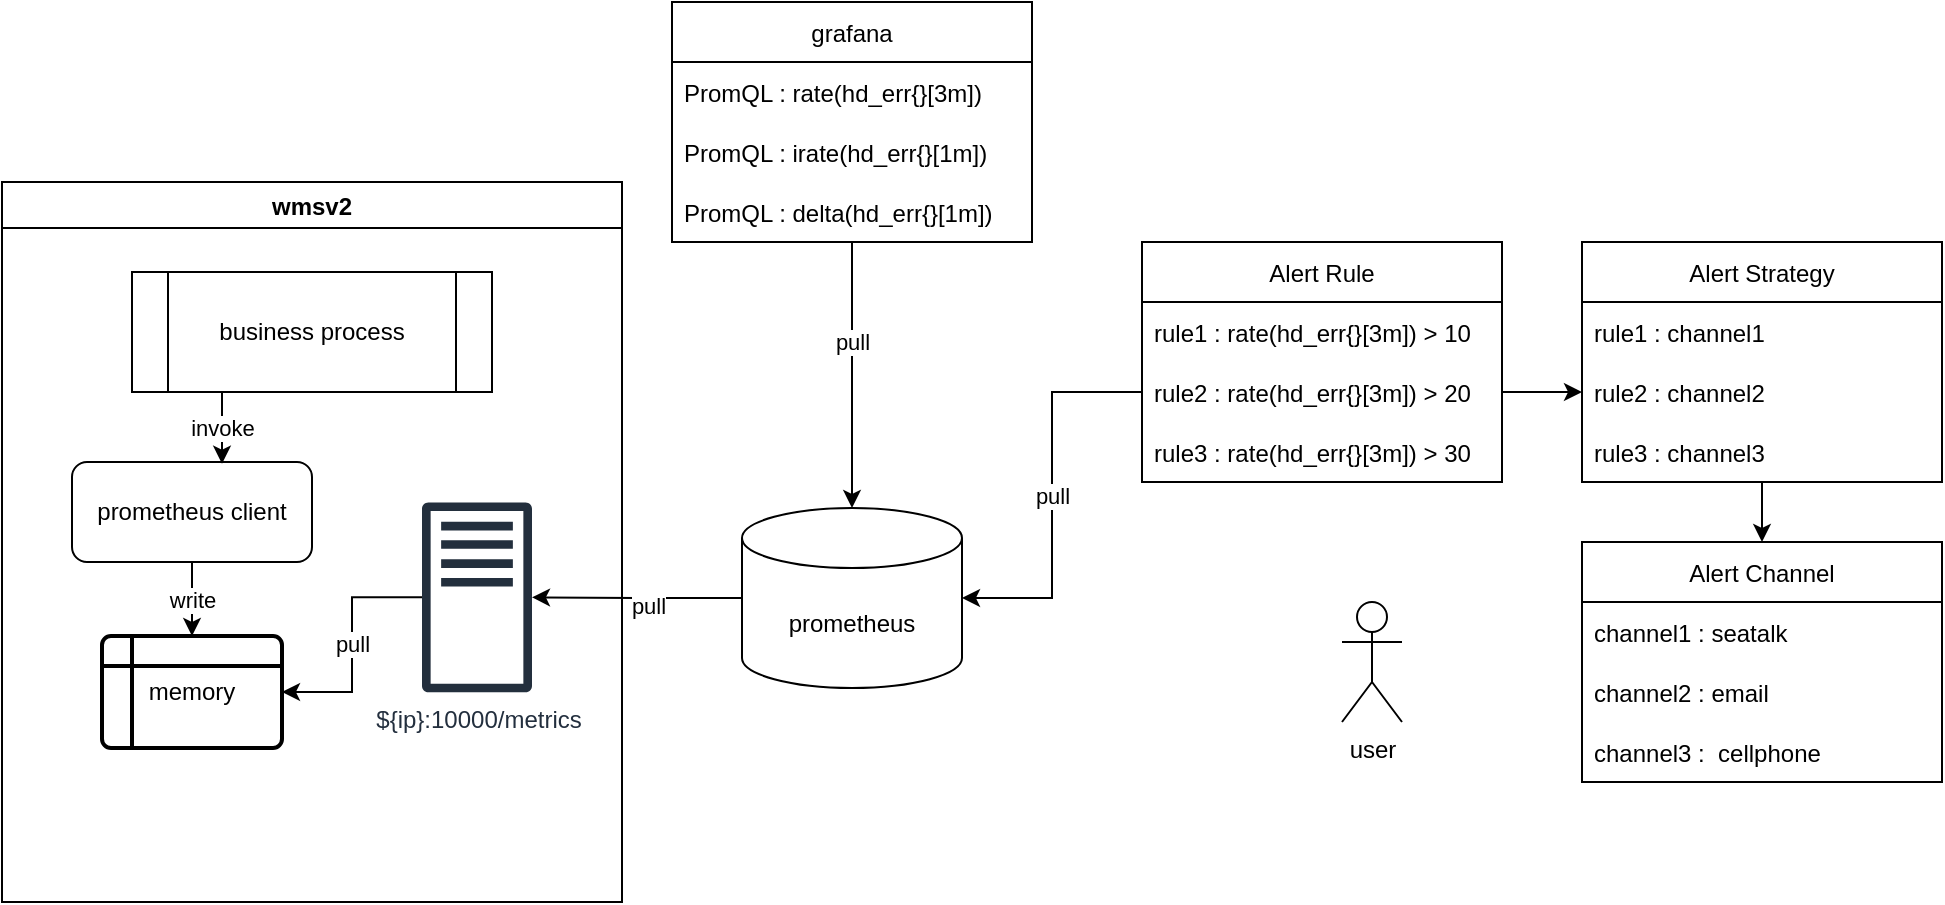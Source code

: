<mxfile version="18.0.6" type="github">
  <diagram id="Mse-EaMbm8qqgBgw2Oga" name="Page-1">
    <mxGraphModel dx="1426" dy="794" grid="1" gridSize="10" guides="1" tooltips="1" connect="1" arrows="1" fold="1" page="1" pageScale="1" pageWidth="1169" pageHeight="827" math="0" shadow="0">
      <root>
        <mxCell id="0" />
        <mxCell id="1" parent="0" />
        <mxCell id="zIQsstq7fWYLSC2sCHk6-12" style="edgeStyle=orthogonalEdgeStyle;rounded=0;orthogonalLoop=1;jettySize=auto;html=1;" edge="1" parent="1" source="zIQsstq7fWYLSC2sCHk6-1" target="zIQsstq7fWYLSC2sCHk6-5">
          <mxGeometry relative="1" as="geometry" />
        </mxCell>
        <mxCell id="zIQsstq7fWYLSC2sCHk6-13" value="pull" style="edgeLabel;html=1;align=center;verticalAlign=middle;resizable=0;points=[];" vertex="1" connectable="0" parent="zIQsstq7fWYLSC2sCHk6-12">
          <mxGeometry x="-0.111" y="3" relative="1" as="geometry">
            <mxPoint y="1" as="offset" />
          </mxGeometry>
        </mxCell>
        <mxCell id="zIQsstq7fWYLSC2sCHk6-1" value="prometheus" style="shape=cylinder3;whiteSpace=wrap;html=1;boundedLbl=1;backgroundOutline=1;size=15;" vertex="1" parent="1">
          <mxGeometry x="450" y="493" width="110" height="90" as="geometry" />
        </mxCell>
        <mxCell id="zIQsstq7fWYLSC2sCHk6-3" value="wmsv2" style="swimlane;" vertex="1" parent="1">
          <mxGeometry x="80" y="330" width="310" height="360" as="geometry" />
        </mxCell>
        <mxCell id="zIQsstq7fWYLSC2sCHk6-4" value="memory" style="shape=internalStorage;whiteSpace=wrap;html=1;dx=15;dy=15;rounded=1;arcSize=8;strokeWidth=2;" vertex="1" parent="zIQsstq7fWYLSC2sCHk6-3">
          <mxGeometry x="50" y="227" width="90" height="56" as="geometry" />
        </mxCell>
        <mxCell id="zIQsstq7fWYLSC2sCHk6-11" value="pull" style="edgeStyle=orthogonalEdgeStyle;rounded=0;orthogonalLoop=1;jettySize=auto;html=1;" edge="1" parent="zIQsstq7fWYLSC2sCHk6-3" source="zIQsstq7fWYLSC2sCHk6-5" target="zIQsstq7fWYLSC2sCHk6-4">
          <mxGeometry relative="1" as="geometry" />
        </mxCell>
        <mxCell id="zIQsstq7fWYLSC2sCHk6-5" value="${ip}:10000/metrics" style="sketch=0;outlineConnect=0;fontColor=#232F3E;gradientColor=none;fillColor=#232F3D;strokeColor=none;dashed=0;verticalLabelPosition=bottom;verticalAlign=top;align=center;html=1;fontSize=12;fontStyle=0;aspect=fixed;pointerEvents=1;shape=mxgraph.aws4.traditional_server;" vertex="1" parent="zIQsstq7fWYLSC2sCHk6-3">
          <mxGeometry x="210" y="160" width="55" height="95.33" as="geometry" />
        </mxCell>
        <mxCell id="zIQsstq7fWYLSC2sCHk6-9" value="write" style="edgeStyle=orthogonalEdgeStyle;rounded=0;orthogonalLoop=1;jettySize=auto;html=1;exitX=0.5;exitY=1;exitDx=0;exitDy=0;entryX=0.5;entryY=0;entryDx=0;entryDy=0;" edge="1" parent="zIQsstq7fWYLSC2sCHk6-3" source="zIQsstq7fWYLSC2sCHk6-6" target="zIQsstq7fWYLSC2sCHk6-4">
          <mxGeometry relative="1" as="geometry" />
        </mxCell>
        <mxCell id="zIQsstq7fWYLSC2sCHk6-6" value="prometheus client" style="rounded=1;whiteSpace=wrap;html=1;" vertex="1" parent="zIQsstq7fWYLSC2sCHk6-3">
          <mxGeometry x="35" y="140" width="120" height="50" as="geometry" />
        </mxCell>
        <mxCell id="zIQsstq7fWYLSC2sCHk6-8" value="invoke" style="edgeStyle=orthogonalEdgeStyle;rounded=0;orthogonalLoop=1;jettySize=auto;html=1;exitX=0.25;exitY=1;exitDx=0;exitDy=0;entryX=0.625;entryY=0.017;entryDx=0;entryDy=0;entryPerimeter=0;" edge="1" parent="zIQsstq7fWYLSC2sCHk6-3" source="zIQsstq7fWYLSC2sCHk6-7" target="zIQsstq7fWYLSC2sCHk6-6">
          <mxGeometry relative="1" as="geometry" />
        </mxCell>
        <mxCell id="zIQsstq7fWYLSC2sCHk6-7" value="business process" style="shape=process;whiteSpace=wrap;html=1;backgroundOutline=1;" vertex="1" parent="zIQsstq7fWYLSC2sCHk6-3">
          <mxGeometry x="65" y="45" width="180" height="60" as="geometry" />
        </mxCell>
        <mxCell id="zIQsstq7fWYLSC2sCHk6-43" style="edgeStyle=orthogonalEdgeStyle;rounded=0;orthogonalLoop=1;jettySize=auto;html=1;entryX=0.5;entryY=0;entryDx=0;entryDy=0;entryPerimeter=0;" edge="1" parent="1" source="zIQsstq7fWYLSC2sCHk6-16" target="zIQsstq7fWYLSC2sCHk6-1">
          <mxGeometry relative="1" as="geometry" />
        </mxCell>
        <mxCell id="zIQsstq7fWYLSC2sCHk6-44" value="pull" style="edgeLabel;html=1;align=center;verticalAlign=middle;resizable=0;points=[];" vertex="1" connectable="0" parent="zIQsstq7fWYLSC2sCHk6-43">
          <mxGeometry x="-0.248" relative="1" as="geometry">
            <mxPoint as="offset" />
          </mxGeometry>
        </mxCell>
        <mxCell id="zIQsstq7fWYLSC2sCHk6-16" value="grafana" style="swimlane;fontStyle=0;childLayout=stackLayout;horizontal=1;startSize=30;horizontalStack=0;resizeParent=1;resizeParentMax=0;resizeLast=0;collapsible=1;marginBottom=0;" vertex="1" parent="1">
          <mxGeometry x="415" y="240" width="180" height="120" as="geometry" />
        </mxCell>
        <mxCell id="zIQsstq7fWYLSC2sCHk6-17" value="PromQL : rate(hd_err{}[3m])" style="text;strokeColor=none;fillColor=none;align=left;verticalAlign=middle;spacingLeft=4;spacingRight=4;overflow=hidden;points=[[0,0.5],[1,0.5]];portConstraint=eastwest;rotatable=0;" vertex="1" parent="zIQsstq7fWYLSC2sCHk6-16">
          <mxGeometry y="30" width="180" height="30" as="geometry" />
        </mxCell>
        <mxCell id="zIQsstq7fWYLSC2sCHk6-18" value="PromQL : irate(hd_err{}[1m])" style="text;strokeColor=none;fillColor=none;align=left;verticalAlign=middle;spacingLeft=4;spacingRight=4;overflow=hidden;points=[[0,0.5],[1,0.5]];portConstraint=eastwest;rotatable=0;" vertex="1" parent="zIQsstq7fWYLSC2sCHk6-16">
          <mxGeometry y="60" width="180" height="30" as="geometry" />
        </mxCell>
        <mxCell id="zIQsstq7fWYLSC2sCHk6-19" value="PromQL : delta(hd_err{}[1m])" style="text;strokeColor=none;fillColor=none;align=left;verticalAlign=middle;spacingLeft=4;spacingRight=4;overflow=hidden;points=[[0,0.5],[1,0.5]];portConstraint=eastwest;rotatable=0;" vertex="1" parent="zIQsstq7fWYLSC2sCHk6-16">
          <mxGeometry y="90" width="180" height="30" as="geometry" />
        </mxCell>
        <mxCell id="zIQsstq7fWYLSC2sCHk6-25" value="Alert Rule" style="swimlane;fontStyle=0;childLayout=stackLayout;horizontal=1;startSize=30;horizontalStack=0;resizeParent=1;resizeParentMax=0;resizeLast=0;collapsible=1;marginBottom=0;" vertex="1" parent="1">
          <mxGeometry x="650" y="360" width="180" height="120" as="geometry" />
        </mxCell>
        <mxCell id="zIQsstq7fWYLSC2sCHk6-26" value="rule1 : rate(hd_err{}[3m]) &gt; 10" style="text;strokeColor=none;fillColor=none;align=left;verticalAlign=middle;spacingLeft=4;spacingRight=4;overflow=hidden;points=[[0,0.5],[1,0.5]];portConstraint=eastwest;rotatable=0;" vertex="1" parent="zIQsstq7fWYLSC2sCHk6-25">
          <mxGeometry y="30" width="180" height="30" as="geometry" />
        </mxCell>
        <mxCell id="zIQsstq7fWYLSC2sCHk6-27" value="rule2 : rate(hd_err{}[3m]) &gt; 20" style="text;strokeColor=none;fillColor=none;align=left;verticalAlign=middle;spacingLeft=4;spacingRight=4;overflow=hidden;points=[[0,0.5],[1,0.5]];portConstraint=eastwest;rotatable=0;" vertex="1" parent="zIQsstq7fWYLSC2sCHk6-25">
          <mxGeometry y="60" width="180" height="30" as="geometry" />
        </mxCell>
        <mxCell id="zIQsstq7fWYLSC2sCHk6-28" value="rule3 : rate(hd_err{}[3m]) &gt; 30" style="text;strokeColor=none;fillColor=none;align=left;verticalAlign=middle;spacingLeft=4;spacingRight=4;overflow=hidden;points=[[0,0.5],[1,0.5]];portConstraint=eastwest;rotatable=0;" vertex="1" parent="zIQsstq7fWYLSC2sCHk6-25">
          <mxGeometry y="90" width="180" height="30" as="geometry" />
        </mxCell>
        <mxCell id="zIQsstq7fWYLSC2sCHk6-46" style="edgeStyle=orthogonalEdgeStyle;rounded=0;orthogonalLoop=1;jettySize=auto;html=1;entryX=0.5;entryY=0;entryDx=0;entryDy=0;" edge="1" parent="1" source="zIQsstq7fWYLSC2sCHk6-29" target="zIQsstq7fWYLSC2sCHk6-33">
          <mxGeometry relative="1" as="geometry" />
        </mxCell>
        <mxCell id="zIQsstq7fWYLSC2sCHk6-29" value="Alert Strategy" style="swimlane;fontStyle=0;childLayout=stackLayout;horizontal=1;startSize=30;horizontalStack=0;resizeParent=1;resizeParentMax=0;resizeLast=0;collapsible=1;marginBottom=0;" vertex="1" parent="1">
          <mxGeometry x="870" y="360" width="180" height="120" as="geometry" />
        </mxCell>
        <mxCell id="zIQsstq7fWYLSC2sCHk6-30" value="rule1 : channel1" style="text;strokeColor=none;fillColor=none;align=left;verticalAlign=middle;spacingLeft=4;spacingRight=4;overflow=hidden;points=[[0,0.5],[1,0.5]];portConstraint=eastwest;rotatable=0;" vertex="1" parent="zIQsstq7fWYLSC2sCHk6-29">
          <mxGeometry y="30" width="180" height="30" as="geometry" />
        </mxCell>
        <mxCell id="zIQsstq7fWYLSC2sCHk6-31" value="rule2 : channel2" style="text;strokeColor=none;fillColor=none;align=left;verticalAlign=middle;spacingLeft=4;spacingRight=4;overflow=hidden;points=[[0,0.5],[1,0.5]];portConstraint=eastwest;rotatable=0;" vertex="1" parent="zIQsstq7fWYLSC2sCHk6-29">
          <mxGeometry y="60" width="180" height="30" as="geometry" />
        </mxCell>
        <mxCell id="zIQsstq7fWYLSC2sCHk6-32" value="rule3 : channel3" style="text;strokeColor=none;fillColor=none;align=left;verticalAlign=middle;spacingLeft=4;spacingRight=4;overflow=hidden;points=[[0,0.5],[1,0.5]];portConstraint=eastwest;rotatable=0;" vertex="1" parent="zIQsstq7fWYLSC2sCHk6-29">
          <mxGeometry y="90" width="180" height="30" as="geometry" />
        </mxCell>
        <mxCell id="zIQsstq7fWYLSC2sCHk6-33" value="Alert Channel" style="swimlane;fontStyle=0;childLayout=stackLayout;horizontal=1;startSize=30;horizontalStack=0;resizeParent=1;resizeParentMax=0;resizeLast=0;collapsible=1;marginBottom=0;" vertex="1" parent="1">
          <mxGeometry x="870" y="510" width="180" height="120" as="geometry" />
        </mxCell>
        <mxCell id="zIQsstq7fWYLSC2sCHk6-34" value="channel1 : seatalk" style="text;strokeColor=none;fillColor=none;align=left;verticalAlign=middle;spacingLeft=4;spacingRight=4;overflow=hidden;points=[[0,0.5],[1,0.5]];portConstraint=eastwest;rotatable=0;" vertex="1" parent="zIQsstq7fWYLSC2sCHk6-33">
          <mxGeometry y="30" width="180" height="30" as="geometry" />
        </mxCell>
        <mxCell id="zIQsstq7fWYLSC2sCHk6-35" value="channel2 : email" style="text;strokeColor=none;fillColor=none;align=left;verticalAlign=middle;spacingLeft=4;spacingRight=4;overflow=hidden;points=[[0,0.5],[1,0.5]];portConstraint=eastwest;rotatable=0;" vertex="1" parent="zIQsstq7fWYLSC2sCHk6-33">
          <mxGeometry y="60" width="180" height="30" as="geometry" />
        </mxCell>
        <mxCell id="zIQsstq7fWYLSC2sCHk6-36" value="channel3 :  cellphone" style="text;strokeColor=none;fillColor=none;align=left;verticalAlign=middle;spacingLeft=4;spacingRight=4;overflow=hidden;points=[[0,0.5],[1,0.5]];portConstraint=eastwest;rotatable=0;" vertex="1" parent="zIQsstq7fWYLSC2sCHk6-33">
          <mxGeometry y="90" width="180" height="30" as="geometry" />
        </mxCell>
        <mxCell id="zIQsstq7fWYLSC2sCHk6-41" value="pull" style="edgeStyle=orthogonalEdgeStyle;rounded=0;orthogonalLoop=1;jettySize=auto;html=1;exitX=0;exitY=0.5;exitDx=0;exitDy=0;entryX=1;entryY=0.5;entryDx=0;entryDy=0;entryPerimeter=0;" edge="1" parent="1" source="zIQsstq7fWYLSC2sCHk6-27" target="zIQsstq7fWYLSC2sCHk6-1">
          <mxGeometry relative="1" as="geometry" />
        </mxCell>
        <mxCell id="zIQsstq7fWYLSC2sCHk6-45" style="edgeStyle=orthogonalEdgeStyle;rounded=0;orthogonalLoop=1;jettySize=auto;html=1;exitX=1;exitY=0.5;exitDx=0;exitDy=0;entryX=0;entryY=0.5;entryDx=0;entryDy=0;" edge="1" parent="1" source="zIQsstq7fWYLSC2sCHk6-27" target="zIQsstq7fWYLSC2sCHk6-31">
          <mxGeometry relative="1" as="geometry" />
        </mxCell>
        <mxCell id="zIQsstq7fWYLSC2sCHk6-48" value="user" style="shape=umlActor;verticalLabelPosition=bottom;verticalAlign=top;html=1;outlineConnect=0;" vertex="1" parent="1">
          <mxGeometry x="750" y="540" width="30" height="60" as="geometry" />
        </mxCell>
      </root>
    </mxGraphModel>
  </diagram>
</mxfile>
